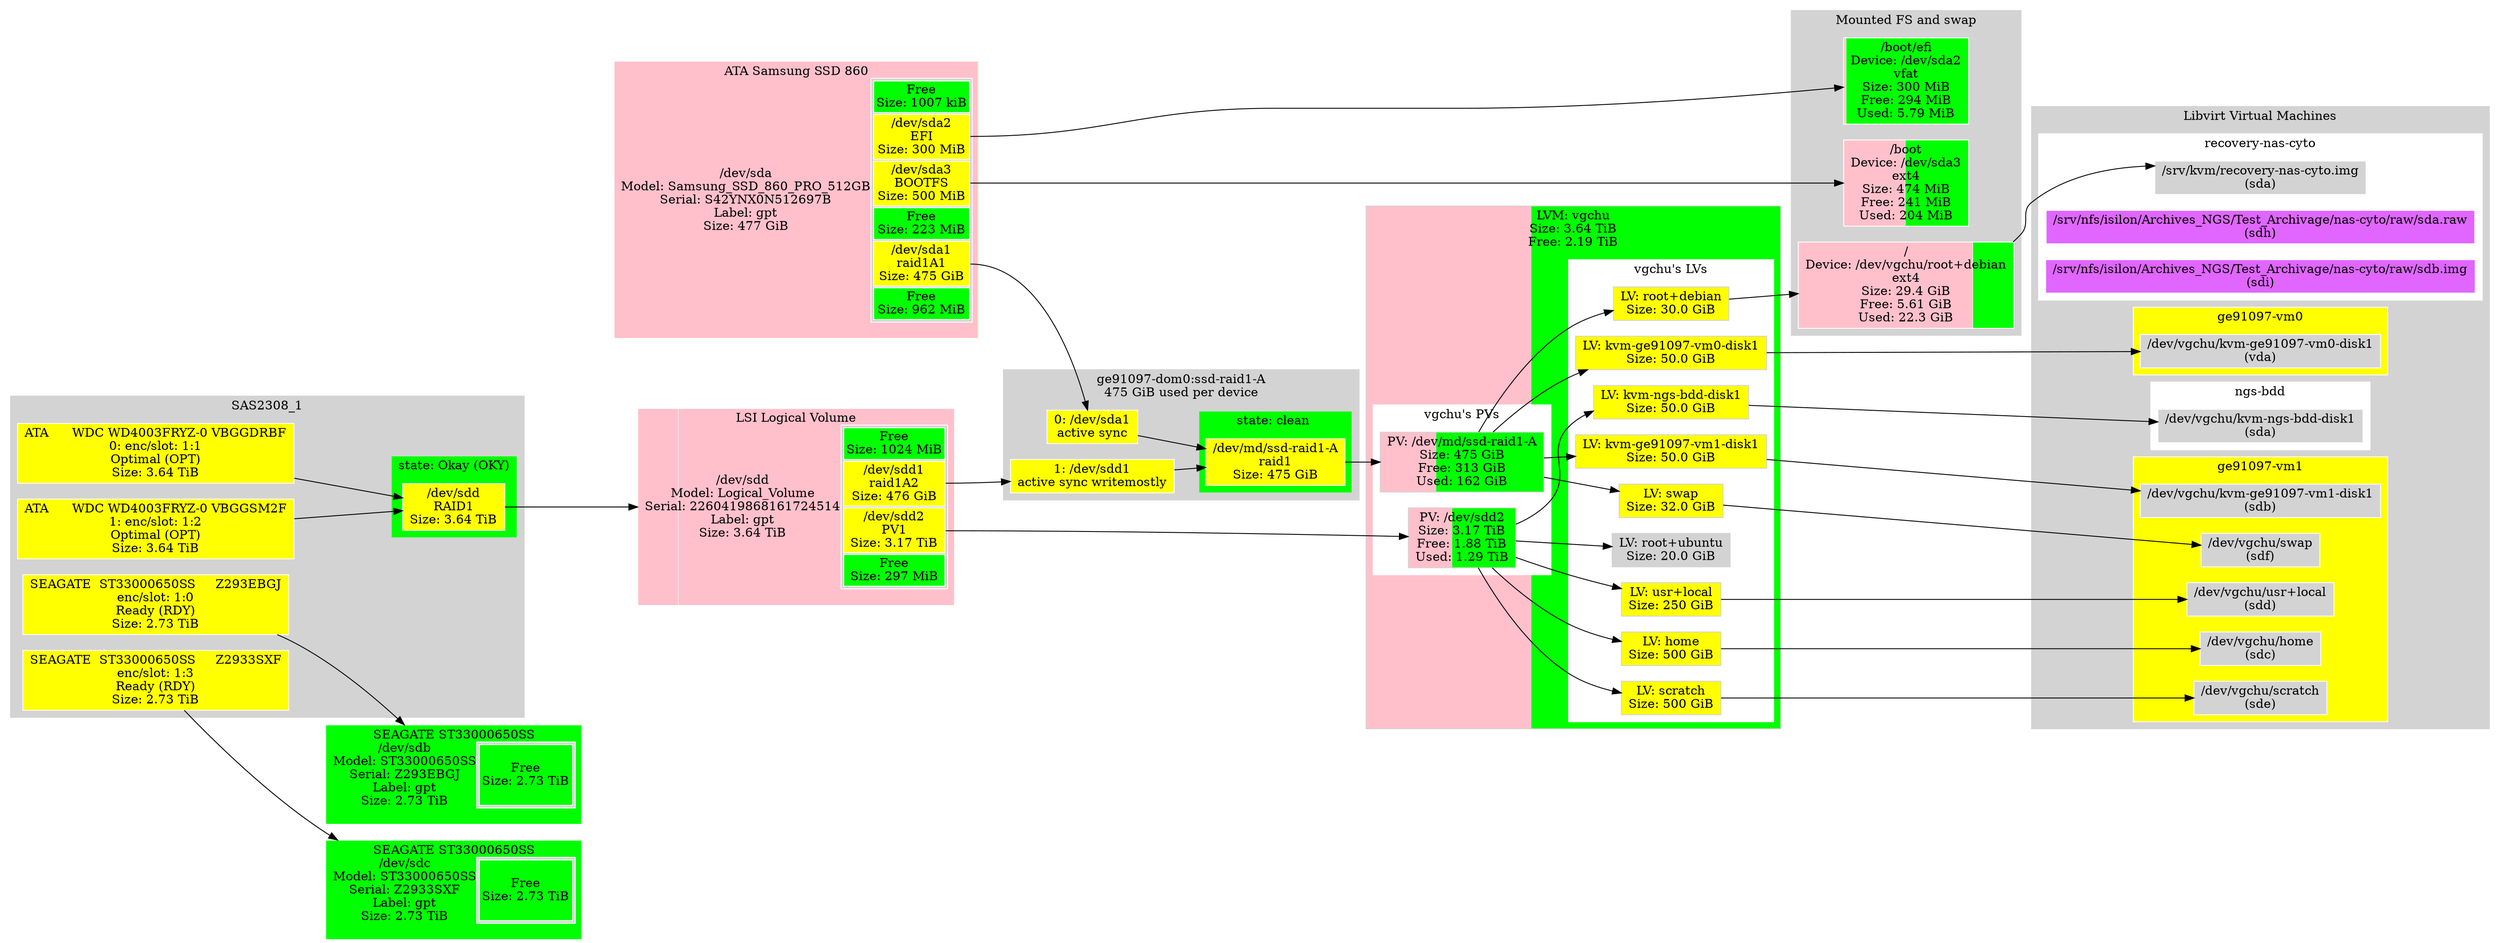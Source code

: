 digraph "machine"{
	rankdir=LR;
	{ "@Part: sda" [
		label=<<TABLE BORDER="0" CELLPADDING="0" CELLSPACING="0">
				<TR> <TD COLSPAN="2">ATA Samsung SSD 860</TD> </TR><TR><TD >/dev/sda<BR/>Model: Samsung_SSD_860_PRO_512GB<BR/>Serial: S42YNX0N512697B<BR/>Label: gpt<BR/>Size: 477 GiB</TD>    <TD BGCOLOR="lightgrey">
				<TABLE >
					<TR>
						<TD bgcolor="green">
						Free<BR/>Size: 1007 kiB
						</TD>
					</TR>
					<TR>
						<TD PORT="2" BGCOLOR="yellow">
						/dev/sda2<BR/>EFI<BR/>Size: 300 MiB
						</TD>
					</TR>
					<TR>
						<TD PORT="3" BGCOLOR="yellow">
						/dev/sda3<BR/>BOOTFS<BR/>Size: 500 MiB
						</TD>
					</TR>
					<TR>
						<TD bgcolor="green">
						Free<BR/>Size: 223 MiB
						</TD>
					</TR>
					<TR>
						<TD PORT="1" BGCOLOR="yellow">
						/dev/sda1<BR/>raid1A1<BR/>Size: 475 GiB
						</TD>
					</TR>
					<TR>
						<TD bgcolor="green">
						Free<BR/>Size: 962 MiB
						</TD>
					</TR>
				</TABLE>
				</TD> </TR><TR> <TD COLSPAN="2"> </TD> </TR>
			</TABLE>
		>;
		// Style node
		color=white;
		fillcolor=lightgrey;
		shape="rectangle";
		style=striped;
		fillcolor="green;0.000002:pink;0.000614:pink;0.001024:green;0.000457:pink;0.995933:green;0.001970";
	]; }
	{ "@Part: sdb" [
		label=<<TABLE BORDER="0" CELLPADDING="0" CELLSPACING="0">
				<TR> <TD COLSPAN="2">SEAGATE ST33000650SS</TD> </TR><TR><TD >/dev/sdb<BR/>Model: ST33000650SS<BR/>Serial: Z293EBGJ<BR/>Label: gpt<BR/>Size: 2.73 TiB</TD>    <TD BGCOLOR="lightgrey">
				<TABLE >
					<TR>
						<TD bgcolor="green">
						Free<BR/>Size: 2.73 TiB
						</TD>
					</TR>
				</TABLE>
				</TD> </TR><TR> <TD COLSPAN="2"> </TD> </TR>
			</TABLE>
		>;
		// Style node
		color=white;
		fillcolor=lightgrey;
		shape="rectangle";
		style=striped;
		fillcolor="green;1.000000";
	]; }
	{ "@Part: sdc" [
		label=<<TABLE BORDER="0" CELLPADDING="0" CELLSPACING="0">
				<TR> <TD COLSPAN="2">SEAGATE ST33000650SS</TD> </TR><TR><TD >/dev/sdc<BR/>Model: ST33000650SS<BR/>Serial: Z2933SXF<BR/>Label: gpt<BR/>Size: 2.73 TiB</TD>    <TD BGCOLOR="lightgrey">
				<TABLE >
					<TR>
						<TD bgcolor="green">
						Free<BR/>Size: 2.73 TiB
						</TD>
					</TR>
				</TABLE>
				</TD> </TR><TR> <TD COLSPAN="2"> </TD> </TR>
			</TABLE>
		>;
		// Style node
		color=white;
		fillcolor=lightgrey;
		shape="rectangle";
		style=striped;
		fillcolor="green;1.000000";
	]; }
	{ "@Part: sdd" [
		label=<<TABLE BORDER="0" CELLPADDING="0" CELLSPACING="0">
				<TR> <TD COLSPAN="2">LSI Logical Volume</TD> </TR><TR><TD >/dev/sdd<BR/>Model: Logical_Volume<BR/>Serial: 2260419868161724514<BR/>Label: gpt<BR/>Size: 3.64 TiB</TD>    <TD BGCOLOR="lightgrey">
				<TABLE >
					<TR>
						<TD bgcolor="green">
						Free<BR/>Size: 1024 MiB
						</TD>
					</TR>
					<TR>
						<TD PORT="1" BGCOLOR="yellow">
						/dev/sdd1<BR/>raid1A2<BR/>Size: 476 GiB
						</TD>
					</TR>
					<TR>
						<TD PORT="2" BGCOLOR="yellow">
						/dev/sdd2<BR/>PV1<BR/>Size: 3.17 TiB
						</TD>
					</TR>
					<TR>
						<TD bgcolor="green">
						Free<BR/>Size: 297 MiB
						</TD>
					</TR>
				</TABLE>
				</TD> </TR><TR> <TD COLSPAN="2"> </TD> </TR>
			</TABLE>
		>;
		// Style node
		color=white;
		fillcolor=lightgrey;
		shape="rectangle";
		style=striped;
		fillcolor="green;0.000268:pink;0.127775:pink;0.871878:green;0.000078";
	]; }
	subgraph "cluster_vgchu" {
		style=filled;
		color=lightgrey;
		fillcolor=lightgrey;
		node [style=filled,color=lightgrey,fillcolor=lightgrey,shape=rectangle];
		subgraph "cluster_vgchu@PV" {
			color=white;
			fillcolor=white;
			{ "LVM@vgchu@PV@md127" [
				label="PV: /dev/md/ssd-raid1-A\nSize: 475 GiB\nFree: 313 GiB\nUsed: 162 GiB";
				style=striped;fillcolor="pink;0.341145.2:green"
			]; }
			{ "LVM@vgchu@PV@sdd2" [
				label="PV: /dev/sdd2\nSize: 3.17 TiB\nFree: 1.88 TiB\nUsed: 1.29 TiB";
				style=striped;fillcolor="pink;0.406404.2:green"
			]; }
			label="vgchu's PVs";
		}
		subgraph "cluster_vgchu@LV" {
			color=white;
			fillcolor=white;
			{ "dm-3" [
				label="LV: home\nSize: 500 GiB";
				fillcolor="yellow"
			]; }
			{ "dm-8" [
				label="LV: kvm-ge91097-vm0-disk1\nSize: 50.0 GiB";
				fillcolor="yellow"
			]; }
			{ "dm-7" [
				label="LV: kvm-ge91097-vm1-disk1\nSize: 50.0 GiB";
				fillcolor="yellow"
			]; }
			{ "dm-6" [
				label="LV: kvm-ngs-bdd-disk1\nSize: 50.0 GiB";
				fillcolor="yellow"
			]; }
			{ "dm-1" [
				label="LV: root+debian\nSize: 30.0 GiB";
				fillcolor="yellow"
			]; }
			{ "dm-0" [
				label="LV: root+ubuntu\nSize: 20.0 GiB";
				fillcolor="lightgrey"
			]; }
			{ "dm-4" [
				label="LV: scratch\nSize: 500 GiB";
				fillcolor="yellow"
			]; }
			{ "dm-5" [
				label="LV: swap\nSize: 32.0 GiB";
				fillcolor="yellow"
			]; }
			{ "dm-2" [
				label="LV: usr+local\nSize: 250 GiB";
				fillcolor="yellow"
			]; }
			label="vgchu's LVs";
		}
		label="LVM: vgchu\nSize: 3.64 TiB\nFree: 2.19 TiB";
		style=striped;fillcolor="pink;0.398080.2:green"
	}
	subgraph "cluster_@MD@md127" {
		style=filled;
		color=lightgrey;
		fillcolor=lightgrey;
		node [style=filled,color=white,fillcolor=lightgrey,shape=rectangle];
		subgraph "cluster_md127@@state" {
			{ "md127" [
				label="/dev/md/ssd-raid1-A\nraid1\nSize: 475 GiB";
				fillcolor="yellow"
			]; }
			label="state: clean ";
			shape=oval
			fillcolor=green
		}
		{ "@MD@md127@dev@sda1" [
			label="0: /dev/sda1\nactive sync";
			fillcolor=yellow
		]; }
		{ "@MD@md127@dev@sdd1" [
			label="1: /dev/sdd1\nactive sync writemostly";
			fillcolor=yellow
		]; }
		label="ge91097-dom0:ssd-raid1-A\n475 GiB used per device";
	}
	subgraph "cluster_@LSISASIrcu@0" {
		style=filled;
		color=lightgrey;
		fillcolor=lightgrey;
		node [style=filled,color=white,fillcolor=lightgrey,shape=rectangle];
		{ "@LSISASIrcu@0@dev@LSISASIrcu@1:0" [
			label="SEAGATE  ST33000650SS     Z293EBGJ\nenc/slot: 1:0\nReady (RDY)\nSize: 2.73 TiB";
			fillcolor=yellow
		]; }
		{ "@LSISASIrcu@0@dev@LSISASIrcu@1:1" [
			label="ATA      WDC WD4003FRYZ-0 VBGGDRBF\n0: enc/slot: 1:1\nOptimal (OPT)\nSize: 3.64 TiB";
			fillcolor=yellow
		]; }
		{ "@LSISASIrcu@0@dev@LSISASIrcu@1:2" [
			label="ATA      WDC WD4003FRYZ-0 VBGGSM2F\n1: enc/slot: 1:2\nOptimal (OPT)\nSize: 3.64 TiB";
			fillcolor=yellow
		]; }
		{ "@LSISASIrcu@0@dev@LSISASIrcu@1:3" [
			label="SEAGATE  ST33000650SS     Z2933SXF\nenc/slot: 1:3\nReady (RDY)\nSize: 2.73 TiB";
			fillcolor=yellow
		]; }
		subgraph "cluster_1@@state" {
			{ "1" [
				label="/dev/sdd\nRAID1\nSize: 3.64 TiB";
				fillcolor="yellow"
			]; }
			label="state: Okay (OKY)";
			shape=oval
			fillcolor=green
		}
		label="SAS2308_1";
	}
	subgraph "cluster_@FS" {
		style=filled;
		color=lightgrey;
		fillcolor=lightgrey;
		node [style=filled,color=white,fillcolor=lightgrey,shape=rectangle];
		{ "@FS@/" [
			label="/\nDevice: /dev/vgchu/root+debian\next4\nSize: 29.4 GiB\nFree: 5.61 GiB\nUsed: 22.3 GiB";
			style=striped;fillcolor="pink;0.808833.2:green"
		]; }
		{ "@FS@/boot/efi" [
			label="/boot/efi\nDevice: /dev/sda2\nvfat\nSize: 300 MiB\nFree: 294 MiB\nUsed: 5.79 MiB";
			style=striped;fillcolor="pink;0.019308.2:green"
		]; }
		{ "@FS@/boot" [
			label="/boot\nDevice: /dev/sda3\next4\nSize: 474 MiB\nFree: 241 MiB\nUsed: 204 MiB";
			style=striped;fillcolor="pink;0.492481.2:green"
		]; }
		subgraph "cluster_@FS@SWAP" {
			style=filled;
			color=white
			fillcolor=lightgrey;
			node [style=filled,color=white,fillcolor=lightgrey,shape=rectangle];
			label="SWAP\nSize: 0 B\nFree: 0 B\nUsed: 0 B";
			style=striped;fillcolor="green"
		}
		label="Mounted FS and swap";
	}
	subgraph "cluster_@libvirt" {
		style=filled;
		color=lightgrey;
		fillcolor=lightgrey;
		node [style=filled,color=white,fillcolor=lightgrey,shape=rectangle];
		subgraph "cluster_@libvirt@ge91097-vm0" {
			color=white;
			fillcolor=white;
			{ "@libvirt@ge91097-vm0@dm-8" [
				label="/dev/vgchu/kvm-ge91097-vm0-disk1\n(vda)";
			]; }
			label="ge91097-vm0";
			fillcolor=yellow
		}
		subgraph "cluster_@libvirt@ge91097-vm1" {
			color=white;
			fillcolor=white;
			{ "@libvirt@ge91097-vm1@dm-3" [
				label="/dev/vgchu/home\n(sdc)";
			]; }
			{ "@libvirt@ge91097-vm1@dm-7" [
				label="/dev/vgchu/kvm-ge91097-vm1-disk1\n(sdb)";
			]; }
			{ "@libvirt@ge91097-vm1@dm-4" [
				label="/dev/vgchu/scratch\n(sde)";
			]; }
			{ "@libvirt@ge91097-vm1@dm-5" [
				label="/dev/vgchu/swap\n(sdf)";
			]; }
			{ "@libvirt@ge91097-vm1@dm-2" [
				label="/dev/vgchu/usr+local\n(sdd)";
			]; }
			label="ge91097-vm1";
			fillcolor=yellow
		}
		subgraph "cluster_@libvirt@ngs-bdd" {
			color=white;
			fillcolor=white;
			{ "@libvirt@ngs-bdd@dm-6" [
				label="/dev/vgchu/kvm-ngs-bdd-disk1\n(sda)";
			]; }
			label="ngs-bdd";
		}
		subgraph "cluster_@libvirt@recovery-nas-cyto" {
			color=white;
			fillcolor=white;
			{ "@libvirt@recovery-nas-cyto@/srv/kvm/recovery-nas-cyto.img" [
				label="/srv/kvm/recovery-nas-cyto.img\n(sda)";
			]; }
			{ "@libvirt@recovery-nas-cyto@/srv/nfs/isilon/Archives_NGS/Test_Archivage/nas-cyto/raw/sda.raw" [
				label="/srv/nfs/isilon/Archives_NGS/Test_Archivage/nas-cyto/raw/sda.raw\n(sdh)";
				fillcolor=mediumorchid1
			]; }
			{ "@libvirt@recovery-nas-cyto@/srv/nfs/isilon/Archives_NGS/Test_Archivage/nas-cyto/raw/sdb.img" [
				label="/srv/nfs/isilon/Archives_NGS/Test_Archivage/nas-cyto/raw/sdb.img\n(sdi)";
				fillcolor=mediumorchid1
			]; }
			label="recovery-nas-cyto";
		}
		label="Libvirt Virtual Machines";
	}
	// Links from LVM VG: vgchu
	"LVM@vgchu@PV@sdd2" -> "dm-3"
	"LVM@vgchu@PV@md127" -> "dm-8"
	"LVM@vgchu@PV@md127" -> "dm-7"
	"LVM@vgchu@PV@sdd2" -> "dm-6"
	"LVM@vgchu@PV@md127" -> "dm-1"
	"LVM@vgchu@PV@sdd2" -> "dm-0"
	"LVM@vgchu@PV@sdd2" -> "dm-4"
	"LVM@vgchu@PV@md127" -> "dm-5"
	"LVM@vgchu@PV@sdd2" -> "dm-2"
	// Links from MD: /dev/md/ssd-raid1-A
	"@MD@md127@dev@sda1" -> "md127"
	"@MD@md127@dev@sdd1" -> "md127"
	// Links from MegaCli: Controller 0
	
	"@LSISASIrcu@0@dev@LSISASIrcu@1:1" -> "1"
	"@LSISASIrcu@0@dev@LSISASIrcu@1:2" -> "1"
	
	// Links for @Part: sdb
	"@LSISASIrcu@0@dev@LSISASIrcu@1:0" -> "@Part: sdb"
	// Links for @Part: sdc
	"@LSISASIrcu@0@dev@LSISASIrcu@1:3" -> "@Part: sdc"
	// Links for @Part: sdd
	"1" -> "@Part: sdd"
	// Links for LVM@vgchu@PV@md127
	"md127" -> "LVM@vgchu@PV@md127"
	// Links for LVM@vgchu@PV@sdd2
	"@Part: sdd":"2" -> "LVM@vgchu@PV@sdd2"
	// Links for @MD@md127@dev@sda1
	"@Part: sda":"1" -> "@MD@md127@dev@sda1"
	// Links for @MD@md127@dev@sdd1
	"@Part: sdd":"1" -> "@MD@md127@dev@sdd1"
	// Links for @FS@/
	"dm-1" -> "@FS@/"
	// Links for @FS@/boot/efi
	"@Part: sda":"2" -> "@FS@/boot/efi"
	// Links for @FS@/boot
	"@Part: sda":"3" -> "@FS@/boot"
	// Links for @libvirt@ge91097-vm0@dm-8
	"dm-8" -> "@libvirt@ge91097-vm0@dm-8"
	// Links for @libvirt@ge91097-vm1@dm-3
	"dm-3" -> "@libvirt@ge91097-vm1@dm-3"
	// Links for @libvirt@ge91097-vm1@dm-7
	"dm-7" -> "@libvirt@ge91097-vm1@dm-7"
	// Links for @libvirt@ge91097-vm1@dm-4
	"dm-4" -> "@libvirt@ge91097-vm1@dm-4"
	// Links for @libvirt@ge91097-vm1@dm-5
	"dm-5" -> "@libvirt@ge91097-vm1@dm-5"
	// Links for @libvirt@ge91097-vm1@dm-2
	"dm-2" -> "@libvirt@ge91097-vm1@dm-2"
	// Links for @libvirt@ngs-bdd@dm-6
	"dm-6" -> "@libvirt@ngs-bdd@dm-6"
	// Links for @libvirt@recovery-nas-cyto@/srv/kvm/recovery-nas-cyto.img
	"@FS@/" -> "@libvirt@recovery-nas-cyto@/srv/kvm/recovery-nas-cyto.img"
}
